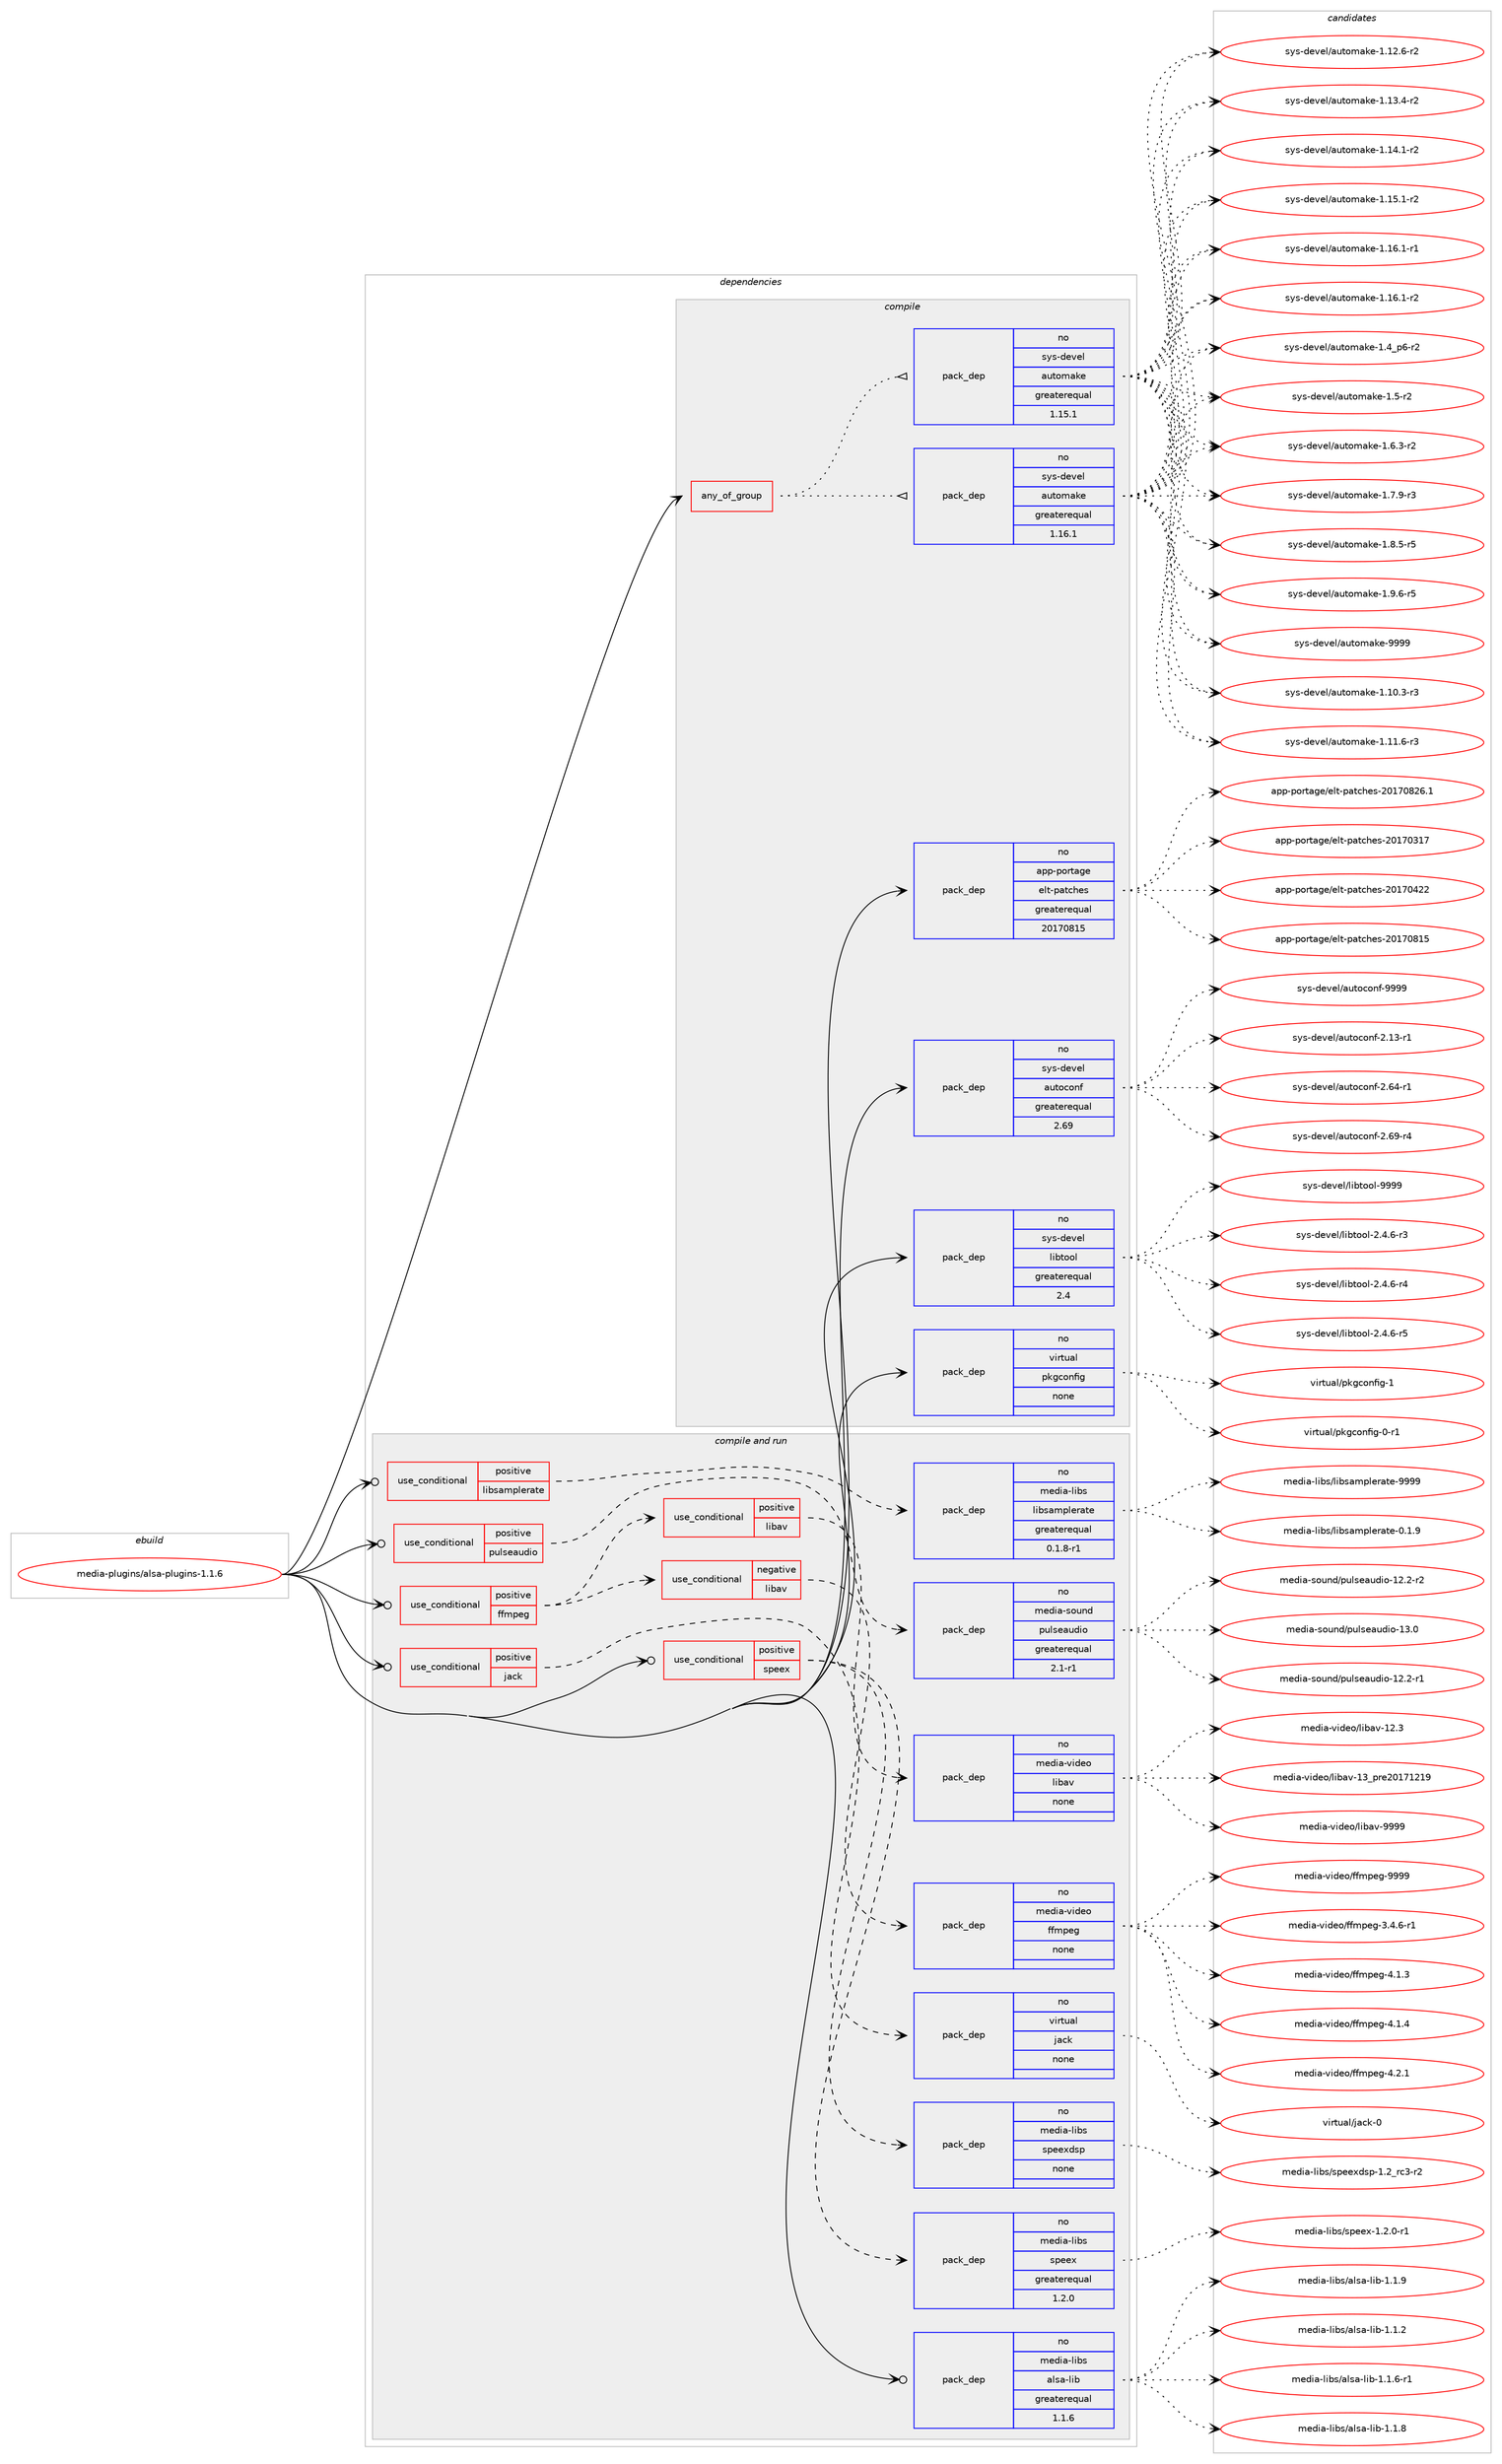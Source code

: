digraph prolog {

# *************
# Graph options
# *************

newrank=true;
concentrate=true;
compound=true;
graph [rankdir=LR,fontname=Helvetica,fontsize=10,ranksep=1.5];#, ranksep=2.5, nodesep=0.2];
edge  [arrowhead=vee];
node  [fontname=Helvetica,fontsize=10];

# **********
# The ebuild
# **********

subgraph cluster_leftcol {
color=gray;
label=<<i>ebuild</i>>;
id [label="media-plugins/alsa-plugins-1.1.6", color=red, width=4, href="../media-plugins/alsa-plugins-1.1.6.svg"];
}

# ****************
# The dependencies
# ****************

subgraph cluster_midcol {
color=gray;
label=<<i>dependencies</i>>;
subgraph cluster_compile {
fillcolor="#eeeeee";
style=filled;
label=<<i>compile</i>>;
subgraph any13429 {
dependency792482 [label=<<TABLE BORDER="0" CELLBORDER="1" CELLSPACING="0" CELLPADDING="4"><TR><TD CELLPADDING="10">any_of_group</TD></TR></TABLE>>, shape=none, color=red];subgraph pack585655 {
dependency792483 [label=<<TABLE BORDER="0" CELLBORDER="1" CELLSPACING="0" CELLPADDING="4" WIDTH="220"><TR><TD ROWSPAN="6" CELLPADDING="30">pack_dep</TD></TR><TR><TD WIDTH="110">no</TD></TR><TR><TD>sys-devel</TD></TR><TR><TD>automake</TD></TR><TR><TD>greaterequal</TD></TR><TR><TD>1.16.1</TD></TR></TABLE>>, shape=none, color=blue];
}
dependency792482:e -> dependency792483:w [weight=20,style="dotted",arrowhead="oinv"];
subgraph pack585656 {
dependency792484 [label=<<TABLE BORDER="0" CELLBORDER="1" CELLSPACING="0" CELLPADDING="4" WIDTH="220"><TR><TD ROWSPAN="6" CELLPADDING="30">pack_dep</TD></TR><TR><TD WIDTH="110">no</TD></TR><TR><TD>sys-devel</TD></TR><TR><TD>automake</TD></TR><TR><TD>greaterequal</TD></TR><TR><TD>1.15.1</TD></TR></TABLE>>, shape=none, color=blue];
}
dependency792482:e -> dependency792484:w [weight=20,style="dotted",arrowhead="oinv"];
}
id:e -> dependency792482:w [weight=20,style="solid",arrowhead="vee"];
subgraph pack585657 {
dependency792485 [label=<<TABLE BORDER="0" CELLBORDER="1" CELLSPACING="0" CELLPADDING="4" WIDTH="220"><TR><TD ROWSPAN="6" CELLPADDING="30">pack_dep</TD></TR><TR><TD WIDTH="110">no</TD></TR><TR><TD>app-portage</TD></TR><TR><TD>elt-patches</TD></TR><TR><TD>greaterequal</TD></TR><TR><TD>20170815</TD></TR></TABLE>>, shape=none, color=blue];
}
id:e -> dependency792485:w [weight=20,style="solid",arrowhead="vee"];
subgraph pack585658 {
dependency792486 [label=<<TABLE BORDER="0" CELLBORDER="1" CELLSPACING="0" CELLPADDING="4" WIDTH="220"><TR><TD ROWSPAN="6" CELLPADDING="30">pack_dep</TD></TR><TR><TD WIDTH="110">no</TD></TR><TR><TD>sys-devel</TD></TR><TR><TD>autoconf</TD></TR><TR><TD>greaterequal</TD></TR><TR><TD>2.69</TD></TR></TABLE>>, shape=none, color=blue];
}
id:e -> dependency792486:w [weight=20,style="solid",arrowhead="vee"];
subgraph pack585659 {
dependency792487 [label=<<TABLE BORDER="0" CELLBORDER="1" CELLSPACING="0" CELLPADDING="4" WIDTH="220"><TR><TD ROWSPAN="6" CELLPADDING="30">pack_dep</TD></TR><TR><TD WIDTH="110">no</TD></TR><TR><TD>sys-devel</TD></TR><TR><TD>libtool</TD></TR><TR><TD>greaterequal</TD></TR><TR><TD>2.4</TD></TR></TABLE>>, shape=none, color=blue];
}
id:e -> dependency792487:w [weight=20,style="solid",arrowhead="vee"];
subgraph pack585660 {
dependency792488 [label=<<TABLE BORDER="0" CELLBORDER="1" CELLSPACING="0" CELLPADDING="4" WIDTH="220"><TR><TD ROWSPAN="6" CELLPADDING="30">pack_dep</TD></TR><TR><TD WIDTH="110">no</TD></TR><TR><TD>virtual</TD></TR><TR><TD>pkgconfig</TD></TR><TR><TD>none</TD></TR><TR><TD></TD></TR></TABLE>>, shape=none, color=blue];
}
id:e -> dependency792488:w [weight=20,style="solid",arrowhead="vee"];
}
subgraph cluster_compileandrun {
fillcolor="#eeeeee";
style=filled;
label=<<i>compile and run</i>>;
subgraph cond192955 {
dependency792489 [label=<<TABLE BORDER="0" CELLBORDER="1" CELLSPACING="0" CELLPADDING="4"><TR><TD ROWSPAN="3" CELLPADDING="10">use_conditional</TD></TR><TR><TD>positive</TD></TR><TR><TD>ffmpeg</TD></TR></TABLE>>, shape=none, color=red];
subgraph cond192956 {
dependency792490 [label=<<TABLE BORDER="0" CELLBORDER="1" CELLSPACING="0" CELLPADDING="4"><TR><TD ROWSPAN="3" CELLPADDING="10">use_conditional</TD></TR><TR><TD>positive</TD></TR><TR><TD>libav</TD></TR></TABLE>>, shape=none, color=red];
subgraph pack585661 {
dependency792491 [label=<<TABLE BORDER="0" CELLBORDER="1" CELLSPACING="0" CELLPADDING="4" WIDTH="220"><TR><TD ROWSPAN="6" CELLPADDING="30">pack_dep</TD></TR><TR><TD WIDTH="110">no</TD></TR><TR><TD>media-video</TD></TR><TR><TD>libav</TD></TR><TR><TD>none</TD></TR><TR><TD></TD></TR></TABLE>>, shape=none, color=blue];
}
dependency792490:e -> dependency792491:w [weight=20,style="dashed",arrowhead="vee"];
}
dependency792489:e -> dependency792490:w [weight=20,style="dashed",arrowhead="vee"];
subgraph cond192957 {
dependency792492 [label=<<TABLE BORDER="0" CELLBORDER="1" CELLSPACING="0" CELLPADDING="4"><TR><TD ROWSPAN="3" CELLPADDING="10">use_conditional</TD></TR><TR><TD>negative</TD></TR><TR><TD>libav</TD></TR></TABLE>>, shape=none, color=red];
subgraph pack585662 {
dependency792493 [label=<<TABLE BORDER="0" CELLBORDER="1" CELLSPACING="0" CELLPADDING="4" WIDTH="220"><TR><TD ROWSPAN="6" CELLPADDING="30">pack_dep</TD></TR><TR><TD WIDTH="110">no</TD></TR><TR><TD>media-video</TD></TR><TR><TD>ffmpeg</TD></TR><TR><TD>none</TD></TR><TR><TD></TD></TR></TABLE>>, shape=none, color=blue];
}
dependency792492:e -> dependency792493:w [weight=20,style="dashed",arrowhead="vee"];
}
dependency792489:e -> dependency792492:w [weight=20,style="dashed",arrowhead="vee"];
}
id:e -> dependency792489:w [weight=20,style="solid",arrowhead="odotvee"];
subgraph cond192958 {
dependency792494 [label=<<TABLE BORDER="0" CELLBORDER="1" CELLSPACING="0" CELLPADDING="4"><TR><TD ROWSPAN="3" CELLPADDING="10">use_conditional</TD></TR><TR><TD>positive</TD></TR><TR><TD>jack</TD></TR></TABLE>>, shape=none, color=red];
subgraph pack585663 {
dependency792495 [label=<<TABLE BORDER="0" CELLBORDER="1" CELLSPACING="0" CELLPADDING="4" WIDTH="220"><TR><TD ROWSPAN="6" CELLPADDING="30">pack_dep</TD></TR><TR><TD WIDTH="110">no</TD></TR><TR><TD>virtual</TD></TR><TR><TD>jack</TD></TR><TR><TD>none</TD></TR><TR><TD></TD></TR></TABLE>>, shape=none, color=blue];
}
dependency792494:e -> dependency792495:w [weight=20,style="dashed",arrowhead="vee"];
}
id:e -> dependency792494:w [weight=20,style="solid",arrowhead="odotvee"];
subgraph cond192959 {
dependency792496 [label=<<TABLE BORDER="0" CELLBORDER="1" CELLSPACING="0" CELLPADDING="4"><TR><TD ROWSPAN="3" CELLPADDING="10">use_conditional</TD></TR><TR><TD>positive</TD></TR><TR><TD>libsamplerate</TD></TR></TABLE>>, shape=none, color=red];
subgraph pack585664 {
dependency792497 [label=<<TABLE BORDER="0" CELLBORDER="1" CELLSPACING="0" CELLPADDING="4" WIDTH="220"><TR><TD ROWSPAN="6" CELLPADDING="30">pack_dep</TD></TR><TR><TD WIDTH="110">no</TD></TR><TR><TD>media-libs</TD></TR><TR><TD>libsamplerate</TD></TR><TR><TD>greaterequal</TD></TR><TR><TD>0.1.8-r1</TD></TR></TABLE>>, shape=none, color=blue];
}
dependency792496:e -> dependency792497:w [weight=20,style="dashed",arrowhead="vee"];
}
id:e -> dependency792496:w [weight=20,style="solid",arrowhead="odotvee"];
subgraph cond192960 {
dependency792498 [label=<<TABLE BORDER="0" CELLBORDER="1" CELLSPACING="0" CELLPADDING="4"><TR><TD ROWSPAN="3" CELLPADDING="10">use_conditional</TD></TR><TR><TD>positive</TD></TR><TR><TD>pulseaudio</TD></TR></TABLE>>, shape=none, color=red];
subgraph pack585665 {
dependency792499 [label=<<TABLE BORDER="0" CELLBORDER="1" CELLSPACING="0" CELLPADDING="4" WIDTH="220"><TR><TD ROWSPAN="6" CELLPADDING="30">pack_dep</TD></TR><TR><TD WIDTH="110">no</TD></TR><TR><TD>media-sound</TD></TR><TR><TD>pulseaudio</TD></TR><TR><TD>greaterequal</TD></TR><TR><TD>2.1-r1</TD></TR></TABLE>>, shape=none, color=blue];
}
dependency792498:e -> dependency792499:w [weight=20,style="dashed",arrowhead="vee"];
}
id:e -> dependency792498:w [weight=20,style="solid",arrowhead="odotvee"];
subgraph cond192961 {
dependency792500 [label=<<TABLE BORDER="0" CELLBORDER="1" CELLSPACING="0" CELLPADDING="4"><TR><TD ROWSPAN="3" CELLPADDING="10">use_conditional</TD></TR><TR><TD>positive</TD></TR><TR><TD>speex</TD></TR></TABLE>>, shape=none, color=red];
subgraph pack585666 {
dependency792501 [label=<<TABLE BORDER="0" CELLBORDER="1" CELLSPACING="0" CELLPADDING="4" WIDTH="220"><TR><TD ROWSPAN="6" CELLPADDING="30">pack_dep</TD></TR><TR><TD WIDTH="110">no</TD></TR><TR><TD>media-libs</TD></TR><TR><TD>speex</TD></TR><TR><TD>greaterequal</TD></TR><TR><TD>1.2.0</TD></TR></TABLE>>, shape=none, color=blue];
}
dependency792500:e -> dependency792501:w [weight=20,style="dashed",arrowhead="vee"];
subgraph pack585667 {
dependency792502 [label=<<TABLE BORDER="0" CELLBORDER="1" CELLSPACING="0" CELLPADDING="4" WIDTH="220"><TR><TD ROWSPAN="6" CELLPADDING="30">pack_dep</TD></TR><TR><TD WIDTH="110">no</TD></TR><TR><TD>media-libs</TD></TR><TR><TD>speexdsp</TD></TR><TR><TD>none</TD></TR><TR><TD></TD></TR></TABLE>>, shape=none, color=blue];
}
dependency792500:e -> dependency792502:w [weight=20,style="dashed",arrowhead="vee"];
}
id:e -> dependency792500:w [weight=20,style="solid",arrowhead="odotvee"];
subgraph pack585668 {
dependency792503 [label=<<TABLE BORDER="0" CELLBORDER="1" CELLSPACING="0" CELLPADDING="4" WIDTH="220"><TR><TD ROWSPAN="6" CELLPADDING="30">pack_dep</TD></TR><TR><TD WIDTH="110">no</TD></TR><TR><TD>media-libs</TD></TR><TR><TD>alsa-lib</TD></TR><TR><TD>greaterequal</TD></TR><TR><TD>1.1.6</TD></TR></TABLE>>, shape=none, color=blue];
}
id:e -> dependency792503:w [weight=20,style="solid",arrowhead="odotvee"];
}
subgraph cluster_run {
fillcolor="#eeeeee";
style=filled;
label=<<i>run</i>>;
}
}

# **************
# The candidates
# **************

subgraph cluster_choices {
rank=same;
color=gray;
label=<<i>candidates</i>>;

subgraph choice585655 {
color=black;
nodesep=1;
choice11512111545100101118101108479711711611110997107101454946494846514511451 [label="sys-devel/automake-1.10.3-r3", color=red, width=4,href="../sys-devel/automake-1.10.3-r3.svg"];
choice11512111545100101118101108479711711611110997107101454946494946544511451 [label="sys-devel/automake-1.11.6-r3", color=red, width=4,href="../sys-devel/automake-1.11.6-r3.svg"];
choice11512111545100101118101108479711711611110997107101454946495046544511450 [label="sys-devel/automake-1.12.6-r2", color=red, width=4,href="../sys-devel/automake-1.12.6-r2.svg"];
choice11512111545100101118101108479711711611110997107101454946495146524511450 [label="sys-devel/automake-1.13.4-r2", color=red, width=4,href="../sys-devel/automake-1.13.4-r2.svg"];
choice11512111545100101118101108479711711611110997107101454946495246494511450 [label="sys-devel/automake-1.14.1-r2", color=red, width=4,href="../sys-devel/automake-1.14.1-r2.svg"];
choice11512111545100101118101108479711711611110997107101454946495346494511450 [label="sys-devel/automake-1.15.1-r2", color=red, width=4,href="../sys-devel/automake-1.15.1-r2.svg"];
choice11512111545100101118101108479711711611110997107101454946495446494511449 [label="sys-devel/automake-1.16.1-r1", color=red, width=4,href="../sys-devel/automake-1.16.1-r1.svg"];
choice11512111545100101118101108479711711611110997107101454946495446494511450 [label="sys-devel/automake-1.16.1-r2", color=red, width=4,href="../sys-devel/automake-1.16.1-r2.svg"];
choice115121115451001011181011084797117116111109971071014549465295112544511450 [label="sys-devel/automake-1.4_p6-r2", color=red, width=4,href="../sys-devel/automake-1.4_p6-r2.svg"];
choice11512111545100101118101108479711711611110997107101454946534511450 [label="sys-devel/automake-1.5-r2", color=red, width=4,href="../sys-devel/automake-1.5-r2.svg"];
choice115121115451001011181011084797117116111109971071014549465446514511450 [label="sys-devel/automake-1.6.3-r2", color=red, width=4,href="../sys-devel/automake-1.6.3-r2.svg"];
choice115121115451001011181011084797117116111109971071014549465546574511451 [label="sys-devel/automake-1.7.9-r3", color=red, width=4,href="../sys-devel/automake-1.7.9-r3.svg"];
choice115121115451001011181011084797117116111109971071014549465646534511453 [label="sys-devel/automake-1.8.5-r5", color=red, width=4,href="../sys-devel/automake-1.8.5-r5.svg"];
choice115121115451001011181011084797117116111109971071014549465746544511453 [label="sys-devel/automake-1.9.6-r5", color=red, width=4,href="../sys-devel/automake-1.9.6-r5.svg"];
choice115121115451001011181011084797117116111109971071014557575757 [label="sys-devel/automake-9999", color=red, width=4,href="../sys-devel/automake-9999.svg"];
dependency792483:e -> choice11512111545100101118101108479711711611110997107101454946494846514511451:w [style=dotted,weight="100"];
dependency792483:e -> choice11512111545100101118101108479711711611110997107101454946494946544511451:w [style=dotted,weight="100"];
dependency792483:e -> choice11512111545100101118101108479711711611110997107101454946495046544511450:w [style=dotted,weight="100"];
dependency792483:e -> choice11512111545100101118101108479711711611110997107101454946495146524511450:w [style=dotted,weight="100"];
dependency792483:e -> choice11512111545100101118101108479711711611110997107101454946495246494511450:w [style=dotted,weight="100"];
dependency792483:e -> choice11512111545100101118101108479711711611110997107101454946495346494511450:w [style=dotted,weight="100"];
dependency792483:e -> choice11512111545100101118101108479711711611110997107101454946495446494511449:w [style=dotted,weight="100"];
dependency792483:e -> choice11512111545100101118101108479711711611110997107101454946495446494511450:w [style=dotted,weight="100"];
dependency792483:e -> choice115121115451001011181011084797117116111109971071014549465295112544511450:w [style=dotted,weight="100"];
dependency792483:e -> choice11512111545100101118101108479711711611110997107101454946534511450:w [style=dotted,weight="100"];
dependency792483:e -> choice115121115451001011181011084797117116111109971071014549465446514511450:w [style=dotted,weight="100"];
dependency792483:e -> choice115121115451001011181011084797117116111109971071014549465546574511451:w [style=dotted,weight="100"];
dependency792483:e -> choice115121115451001011181011084797117116111109971071014549465646534511453:w [style=dotted,weight="100"];
dependency792483:e -> choice115121115451001011181011084797117116111109971071014549465746544511453:w [style=dotted,weight="100"];
dependency792483:e -> choice115121115451001011181011084797117116111109971071014557575757:w [style=dotted,weight="100"];
}
subgraph choice585656 {
color=black;
nodesep=1;
choice11512111545100101118101108479711711611110997107101454946494846514511451 [label="sys-devel/automake-1.10.3-r3", color=red, width=4,href="../sys-devel/automake-1.10.3-r3.svg"];
choice11512111545100101118101108479711711611110997107101454946494946544511451 [label="sys-devel/automake-1.11.6-r3", color=red, width=4,href="../sys-devel/automake-1.11.6-r3.svg"];
choice11512111545100101118101108479711711611110997107101454946495046544511450 [label="sys-devel/automake-1.12.6-r2", color=red, width=4,href="../sys-devel/automake-1.12.6-r2.svg"];
choice11512111545100101118101108479711711611110997107101454946495146524511450 [label="sys-devel/automake-1.13.4-r2", color=red, width=4,href="../sys-devel/automake-1.13.4-r2.svg"];
choice11512111545100101118101108479711711611110997107101454946495246494511450 [label="sys-devel/automake-1.14.1-r2", color=red, width=4,href="../sys-devel/automake-1.14.1-r2.svg"];
choice11512111545100101118101108479711711611110997107101454946495346494511450 [label="sys-devel/automake-1.15.1-r2", color=red, width=4,href="../sys-devel/automake-1.15.1-r2.svg"];
choice11512111545100101118101108479711711611110997107101454946495446494511449 [label="sys-devel/automake-1.16.1-r1", color=red, width=4,href="../sys-devel/automake-1.16.1-r1.svg"];
choice11512111545100101118101108479711711611110997107101454946495446494511450 [label="sys-devel/automake-1.16.1-r2", color=red, width=4,href="../sys-devel/automake-1.16.1-r2.svg"];
choice115121115451001011181011084797117116111109971071014549465295112544511450 [label="sys-devel/automake-1.4_p6-r2", color=red, width=4,href="../sys-devel/automake-1.4_p6-r2.svg"];
choice11512111545100101118101108479711711611110997107101454946534511450 [label="sys-devel/automake-1.5-r2", color=red, width=4,href="../sys-devel/automake-1.5-r2.svg"];
choice115121115451001011181011084797117116111109971071014549465446514511450 [label="sys-devel/automake-1.6.3-r2", color=red, width=4,href="../sys-devel/automake-1.6.3-r2.svg"];
choice115121115451001011181011084797117116111109971071014549465546574511451 [label="sys-devel/automake-1.7.9-r3", color=red, width=4,href="../sys-devel/automake-1.7.9-r3.svg"];
choice115121115451001011181011084797117116111109971071014549465646534511453 [label="sys-devel/automake-1.8.5-r5", color=red, width=4,href="../sys-devel/automake-1.8.5-r5.svg"];
choice115121115451001011181011084797117116111109971071014549465746544511453 [label="sys-devel/automake-1.9.6-r5", color=red, width=4,href="../sys-devel/automake-1.9.6-r5.svg"];
choice115121115451001011181011084797117116111109971071014557575757 [label="sys-devel/automake-9999", color=red, width=4,href="../sys-devel/automake-9999.svg"];
dependency792484:e -> choice11512111545100101118101108479711711611110997107101454946494846514511451:w [style=dotted,weight="100"];
dependency792484:e -> choice11512111545100101118101108479711711611110997107101454946494946544511451:w [style=dotted,weight="100"];
dependency792484:e -> choice11512111545100101118101108479711711611110997107101454946495046544511450:w [style=dotted,weight="100"];
dependency792484:e -> choice11512111545100101118101108479711711611110997107101454946495146524511450:w [style=dotted,weight="100"];
dependency792484:e -> choice11512111545100101118101108479711711611110997107101454946495246494511450:w [style=dotted,weight="100"];
dependency792484:e -> choice11512111545100101118101108479711711611110997107101454946495346494511450:w [style=dotted,weight="100"];
dependency792484:e -> choice11512111545100101118101108479711711611110997107101454946495446494511449:w [style=dotted,weight="100"];
dependency792484:e -> choice11512111545100101118101108479711711611110997107101454946495446494511450:w [style=dotted,weight="100"];
dependency792484:e -> choice115121115451001011181011084797117116111109971071014549465295112544511450:w [style=dotted,weight="100"];
dependency792484:e -> choice11512111545100101118101108479711711611110997107101454946534511450:w [style=dotted,weight="100"];
dependency792484:e -> choice115121115451001011181011084797117116111109971071014549465446514511450:w [style=dotted,weight="100"];
dependency792484:e -> choice115121115451001011181011084797117116111109971071014549465546574511451:w [style=dotted,weight="100"];
dependency792484:e -> choice115121115451001011181011084797117116111109971071014549465646534511453:w [style=dotted,weight="100"];
dependency792484:e -> choice115121115451001011181011084797117116111109971071014549465746544511453:w [style=dotted,weight="100"];
dependency792484:e -> choice115121115451001011181011084797117116111109971071014557575757:w [style=dotted,weight="100"];
}
subgraph choice585657 {
color=black;
nodesep=1;
choice97112112451121111141169710310147101108116451129711699104101115455048495548514955 [label="app-portage/elt-patches-20170317", color=red, width=4,href="../app-portage/elt-patches-20170317.svg"];
choice97112112451121111141169710310147101108116451129711699104101115455048495548525050 [label="app-portage/elt-patches-20170422", color=red, width=4,href="../app-portage/elt-patches-20170422.svg"];
choice97112112451121111141169710310147101108116451129711699104101115455048495548564953 [label="app-portage/elt-patches-20170815", color=red, width=4,href="../app-portage/elt-patches-20170815.svg"];
choice971121124511211111411697103101471011081164511297116991041011154550484955485650544649 [label="app-portage/elt-patches-20170826.1", color=red, width=4,href="../app-portage/elt-patches-20170826.1.svg"];
dependency792485:e -> choice97112112451121111141169710310147101108116451129711699104101115455048495548514955:w [style=dotted,weight="100"];
dependency792485:e -> choice97112112451121111141169710310147101108116451129711699104101115455048495548525050:w [style=dotted,weight="100"];
dependency792485:e -> choice97112112451121111141169710310147101108116451129711699104101115455048495548564953:w [style=dotted,weight="100"];
dependency792485:e -> choice971121124511211111411697103101471011081164511297116991041011154550484955485650544649:w [style=dotted,weight="100"];
}
subgraph choice585658 {
color=black;
nodesep=1;
choice1151211154510010111810110847971171161119911111010245504649514511449 [label="sys-devel/autoconf-2.13-r1", color=red, width=4,href="../sys-devel/autoconf-2.13-r1.svg"];
choice1151211154510010111810110847971171161119911111010245504654524511449 [label="sys-devel/autoconf-2.64-r1", color=red, width=4,href="../sys-devel/autoconf-2.64-r1.svg"];
choice1151211154510010111810110847971171161119911111010245504654574511452 [label="sys-devel/autoconf-2.69-r4", color=red, width=4,href="../sys-devel/autoconf-2.69-r4.svg"];
choice115121115451001011181011084797117116111991111101024557575757 [label="sys-devel/autoconf-9999", color=red, width=4,href="../sys-devel/autoconf-9999.svg"];
dependency792486:e -> choice1151211154510010111810110847971171161119911111010245504649514511449:w [style=dotted,weight="100"];
dependency792486:e -> choice1151211154510010111810110847971171161119911111010245504654524511449:w [style=dotted,weight="100"];
dependency792486:e -> choice1151211154510010111810110847971171161119911111010245504654574511452:w [style=dotted,weight="100"];
dependency792486:e -> choice115121115451001011181011084797117116111991111101024557575757:w [style=dotted,weight="100"];
}
subgraph choice585659 {
color=black;
nodesep=1;
choice1151211154510010111810110847108105981161111111084550465246544511451 [label="sys-devel/libtool-2.4.6-r3", color=red, width=4,href="../sys-devel/libtool-2.4.6-r3.svg"];
choice1151211154510010111810110847108105981161111111084550465246544511452 [label="sys-devel/libtool-2.4.6-r4", color=red, width=4,href="../sys-devel/libtool-2.4.6-r4.svg"];
choice1151211154510010111810110847108105981161111111084550465246544511453 [label="sys-devel/libtool-2.4.6-r5", color=red, width=4,href="../sys-devel/libtool-2.4.6-r5.svg"];
choice1151211154510010111810110847108105981161111111084557575757 [label="sys-devel/libtool-9999", color=red, width=4,href="../sys-devel/libtool-9999.svg"];
dependency792487:e -> choice1151211154510010111810110847108105981161111111084550465246544511451:w [style=dotted,weight="100"];
dependency792487:e -> choice1151211154510010111810110847108105981161111111084550465246544511452:w [style=dotted,weight="100"];
dependency792487:e -> choice1151211154510010111810110847108105981161111111084550465246544511453:w [style=dotted,weight="100"];
dependency792487:e -> choice1151211154510010111810110847108105981161111111084557575757:w [style=dotted,weight="100"];
}
subgraph choice585660 {
color=black;
nodesep=1;
choice11810511411611797108471121071039911111010210510345484511449 [label="virtual/pkgconfig-0-r1", color=red, width=4,href="../virtual/pkgconfig-0-r1.svg"];
choice1181051141161179710847112107103991111101021051034549 [label="virtual/pkgconfig-1", color=red, width=4,href="../virtual/pkgconfig-1.svg"];
dependency792488:e -> choice11810511411611797108471121071039911111010210510345484511449:w [style=dotted,weight="100"];
dependency792488:e -> choice1181051141161179710847112107103991111101021051034549:w [style=dotted,weight="100"];
}
subgraph choice585661 {
color=black;
nodesep=1;
choice10910110010597451181051001011114710810598971184549504651 [label="media-video/libav-12.3", color=red, width=4,href="../media-video/libav-12.3.svg"];
choice1091011001059745118105100101111471081059897118454951951121141015048495549504957 [label="media-video/libav-13_pre20171219", color=red, width=4,href="../media-video/libav-13_pre20171219.svg"];
choice10910110010597451181051001011114710810598971184557575757 [label="media-video/libav-9999", color=red, width=4,href="../media-video/libav-9999.svg"];
dependency792491:e -> choice10910110010597451181051001011114710810598971184549504651:w [style=dotted,weight="100"];
dependency792491:e -> choice1091011001059745118105100101111471081059897118454951951121141015048495549504957:w [style=dotted,weight="100"];
dependency792491:e -> choice10910110010597451181051001011114710810598971184557575757:w [style=dotted,weight="100"];
}
subgraph choice585662 {
color=black;
nodesep=1;
choice1091011001059745118105100101111471021021091121011034551465246544511449 [label="media-video/ffmpeg-3.4.6-r1", color=red, width=4,href="../media-video/ffmpeg-3.4.6-r1.svg"];
choice109101100105974511810510010111147102102109112101103455246494651 [label="media-video/ffmpeg-4.1.3", color=red, width=4,href="../media-video/ffmpeg-4.1.3.svg"];
choice109101100105974511810510010111147102102109112101103455246494652 [label="media-video/ffmpeg-4.1.4", color=red, width=4,href="../media-video/ffmpeg-4.1.4.svg"];
choice109101100105974511810510010111147102102109112101103455246504649 [label="media-video/ffmpeg-4.2.1", color=red, width=4,href="../media-video/ffmpeg-4.2.1.svg"];
choice1091011001059745118105100101111471021021091121011034557575757 [label="media-video/ffmpeg-9999", color=red, width=4,href="../media-video/ffmpeg-9999.svg"];
dependency792493:e -> choice1091011001059745118105100101111471021021091121011034551465246544511449:w [style=dotted,weight="100"];
dependency792493:e -> choice109101100105974511810510010111147102102109112101103455246494651:w [style=dotted,weight="100"];
dependency792493:e -> choice109101100105974511810510010111147102102109112101103455246494652:w [style=dotted,weight="100"];
dependency792493:e -> choice109101100105974511810510010111147102102109112101103455246504649:w [style=dotted,weight="100"];
dependency792493:e -> choice1091011001059745118105100101111471021021091121011034557575757:w [style=dotted,weight="100"];
}
subgraph choice585663 {
color=black;
nodesep=1;
choice118105114116117971084710697991074548 [label="virtual/jack-0", color=red, width=4,href="../virtual/jack-0.svg"];
dependency792495:e -> choice118105114116117971084710697991074548:w [style=dotted,weight="100"];
}
subgraph choice585664 {
color=black;
nodesep=1;
choice10910110010597451081059811547108105981159710911210810111497116101454846494657 [label="media-libs/libsamplerate-0.1.9", color=red, width=4,href="../media-libs/libsamplerate-0.1.9.svg"];
choice109101100105974510810598115471081059811597109112108101114971161014557575757 [label="media-libs/libsamplerate-9999", color=red, width=4,href="../media-libs/libsamplerate-9999.svg"];
dependency792497:e -> choice10910110010597451081059811547108105981159710911210810111497116101454846494657:w [style=dotted,weight="100"];
dependency792497:e -> choice109101100105974510810598115471081059811597109112108101114971161014557575757:w [style=dotted,weight="100"];
}
subgraph choice585665 {
color=black;
nodesep=1;
choice1091011001059745115111117110100471121171081151019711710010511145495046504511449 [label="media-sound/pulseaudio-12.2-r1", color=red, width=4,href="../media-sound/pulseaudio-12.2-r1.svg"];
choice1091011001059745115111117110100471121171081151019711710010511145495046504511450 [label="media-sound/pulseaudio-12.2-r2", color=red, width=4,href="../media-sound/pulseaudio-12.2-r2.svg"];
choice109101100105974511511111711010047112117108115101971171001051114549514648 [label="media-sound/pulseaudio-13.0", color=red, width=4,href="../media-sound/pulseaudio-13.0.svg"];
dependency792499:e -> choice1091011001059745115111117110100471121171081151019711710010511145495046504511449:w [style=dotted,weight="100"];
dependency792499:e -> choice1091011001059745115111117110100471121171081151019711710010511145495046504511450:w [style=dotted,weight="100"];
dependency792499:e -> choice109101100105974511511111711010047112117108115101971171001051114549514648:w [style=dotted,weight="100"];
}
subgraph choice585666 {
color=black;
nodesep=1;
choice109101100105974510810598115471151121011011204549465046484511449 [label="media-libs/speex-1.2.0-r1", color=red, width=4,href="../media-libs/speex-1.2.0-r1.svg"];
dependency792501:e -> choice109101100105974510810598115471151121011011204549465046484511449:w [style=dotted,weight="100"];
}
subgraph choice585667 {
color=black;
nodesep=1;
choice10910110010597451081059811547115112101101120100115112454946509511499514511450 [label="media-libs/speexdsp-1.2_rc3-r2", color=red, width=4,href="../media-libs/speexdsp-1.2_rc3-r2.svg"];
dependency792502:e -> choice10910110010597451081059811547115112101101120100115112454946509511499514511450:w [style=dotted,weight="100"];
}
subgraph choice585668 {
color=black;
nodesep=1;
choice1091011001059745108105981154797108115974510810598454946494650 [label="media-libs/alsa-lib-1.1.2", color=red, width=4,href="../media-libs/alsa-lib-1.1.2.svg"];
choice10910110010597451081059811547971081159745108105984549464946544511449 [label="media-libs/alsa-lib-1.1.6-r1", color=red, width=4,href="../media-libs/alsa-lib-1.1.6-r1.svg"];
choice1091011001059745108105981154797108115974510810598454946494656 [label="media-libs/alsa-lib-1.1.8", color=red, width=4,href="../media-libs/alsa-lib-1.1.8.svg"];
choice1091011001059745108105981154797108115974510810598454946494657 [label="media-libs/alsa-lib-1.1.9", color=red, width=4,href="../media-libs/alsa-lib-1.1.9.svg"];
dependency792503:e -> choice1091011001059745108105981154797108115974510810598454946494650:w [style=dotted,weight="100"];
dependency792503:e -> choice10910110010597451081059811547971081159745108105984549464946544511449:w [style=dotted,weight="100"];
dependency792503:e -> choice1091011001059745108105981154797108115974510810598454946494656:w [style=dotted,weight="100"];
dependency792503:e -> choice1091011001059745108105981154797108115974510810598454946494657:w [style=dotted,weight="100"];
}
}

}
